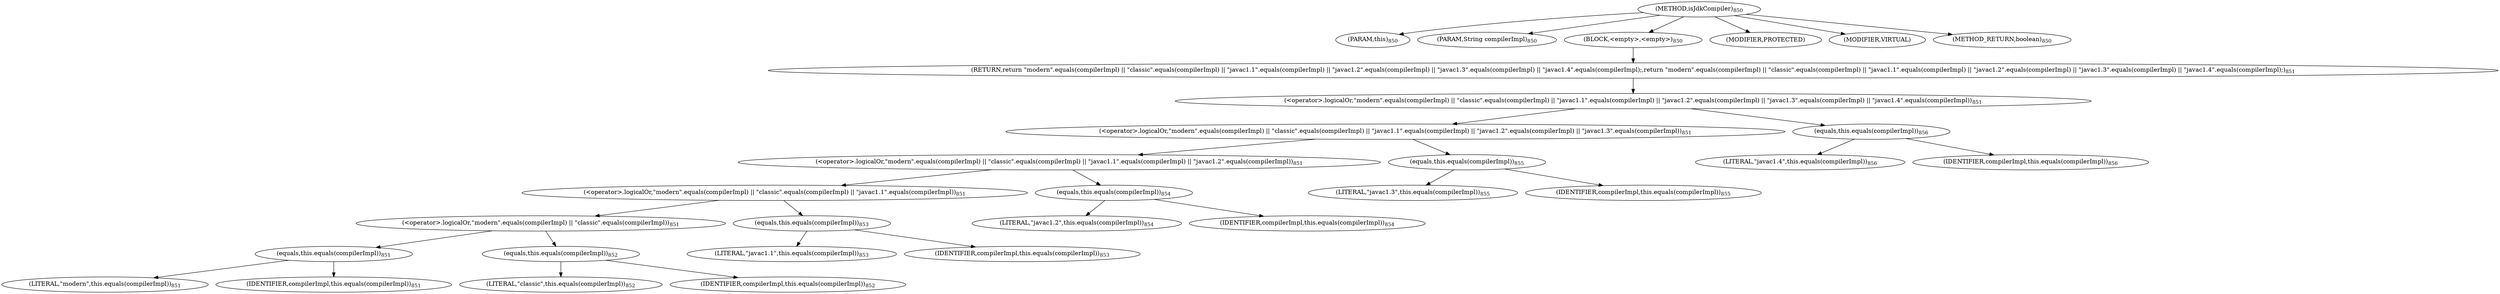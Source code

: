 digraph "isJdkCompiler" {  
"1459" [label = <(METHOD,isJdkCompiler)<SUB>850</SUB>> ]
"1460" [label = <(PARAM,this)<SUB>850</SUB>> ]
"1461" [label = <(PARAM,String compilerImpl)<SUB>850</SUB>> ]
"1462" [label = <(BLOCK,&lt;empty&gt;,&lt;empty&gt;)<SUB>850</SUB>> ]
"1463" [label = <(RETURN,return &quot;modern&quot;.equals(compilerImpl) || &quot;classic&quot;.equals(compilerImpl) || &quot;javac1.1&quot;.equals(compilerImpl) || &quot;javac1.2&quot;.equals(compilerImpl) || &quot;javac1.3&quot;.equals(compilerImpl) || &quot;javac1.4&quot;.equals(compilerImpl);,return &quot;modern&quot;.equals(compilerImpl) || &quot;classic&quot;.equals(compilerImpl) || &quot;javac1.1&quot;.equals(compilerImpl) || &quot;javac1.2&quot;.equals(compilerImpl) || &quot;javac1.3&quot;.equals(compilerImpl) || &quot;javac1.4&quot;.equals(compilerImpl);)<SUB>851</SUB>> ]
"1464" [label = <(&lt;operator&gt;.logicalOr,&quot;modern&quot;.equals(compilerImpl) || &quot;classic&quot;.equals(compilerImpl) || &quot;javac1.1&quot;.equals(compilerImpl) || &quot;javac1.2&quot;.equals(compilerImpl) || &quot;javac1.3&quot;.equals(compilerImpl) || &quot;javac1.4&quot;.equals(compilerImpl))<SUB>851</SUB>> ]
"1465" [label = <(&lt;operator&gt;.logicalOr,&quot;modern&quot;.equals(compilerImpl) || &quot;classic&quot;.equals(compilerImpl) || &quot;javac1.1&quot;.equals(compilerImpl) || &quot;javac1.2&quot;.equals(compilerImpl) || &quot;javac1.3&quot;.equals(compilerImpl))<SUB>851</SUB>> ]
"1466" [label = <(&lt;operator&gt;.logicalOr,&quot;modern&quot;.equals(compilerImpl) || &quot;classic&quot;.equals(compilerImpl) || &quot;javac1.1&quot;.equals(compilerImpl) || &quot;javac1.2&quot;.equals(compilerImpl))<SUB>851</SUB>> ]
"1467" [label = <(&lt;operator&gt;.logicalOr,&quot;modern&quot;.equals(compilerImpl) || &quot;classic&quot;.equals(compilerImpl) || &quot;javac1.1&quot;.equals(compilerImpl))<SUB>851</SUB>> ]
"1468" [label = <(&lt;operator&gt;.logicalOr,&quot;modern&quot;.equals(compilerImpl) || &quot;classic&quot;.equals(compilerImpl))<SUB>851</SUB>> ]
"1469" [label = <(equals,this.equals(compilerImpl))<SUB>851</SUB>> ]
"1470" [label = <(LITERAL,&quot;modern&quot;,this.equals(compilerImpl))<SUB>851</SUB>> ]
"1471" [label = <(IDENTIFIER,compilerImpl,this.equals(compilerImpl))<SUB>851</SUB>> ]
"1472" [label = <(equals,this.equals(compilerImpl))<SUB>852</SUB>> ]
"1473" [label = <(LITERAL,&quot;classic&quot;,this.equals(compilerImpl))<SUB>852</SUB>> ]
"1474" [label = <(IDENTIFIER,compilerImpl,this.equals(compilerImpl))<SUB>852</SUB>> ]
"1475" [label = <(equals,this.equals(compilerImpl))<SUB>853</SUB>> ]
"1476" [label = <(LITERAL,&quot;javac1.1&quot;,this.equals(compilerImpl))<SUB>853</SUB>> ]
"1477" [label = <(IDENTIFIER,compilerImpl,this.equals(compilerImpl))<SUB>853</SUB>> ]
"1478" [label = <(equals,this.equals(compilerImpl))<SUB>854</SUB>> ]
"1479" [label = <(LITERAL,&quot;javac1.2&quot;,this.equals(compilerImpl))<SUB>854</SUB>> ]
"1480" [label = <(IDENTIFIER,compilerImpl,this.equals(compilerImpl))<SUB>854</SUB>> ]
"1481" [label = <(equals,this.equals(compilerImpl))<SUB>855</SUB>> ]
"1482" [label = <(LITERAL,&quot;javac1.3&quot;,this.equals(compilerImpl))<SUB>855</SUB>> ]
"1483" [label = <(IDENTIFIER,compilerImpl,this.equals(compilerImpl))<SUB>855</SUB>> ]
"1484" [label = <(equals,this.equals(compilerImpl))<SUB>856</SUB>> ]
"1485" [label = <(LITERAL,&quot;javac1.4&quot;,this.equals(compilerImpl))<SUB>856</SUB>> ]
"1486" [label = <(IDENTIFIER,compilerImpl,this.equals(compilerImpl))<SUB>856</SUB>> ]
"1487" [label = <(MODIFIER,PROTECTED)> ]
"1488" [label = <(MODIFIER,VIRTUAL)> ]
"1489" [label = <(METHOD_RETURN,boolean)<SUB>850</SUB>> ]
  "1459" -> "1460" 
  "1459" -> "1461" 
  "1459" -> "1462" 
  "1459" -> "1487" 
  "1459" -> "1488" 
  "1459" -> "1489" 
  "1462" -> "1463" 
  "1463" -> "1464" 
  "1464" -> "1465" 
  "1464" -> "1484" 
  "1465" -> "1466" 
  "1465" -> "1481" 
  "1466" -> "1467" 
  "1466" -> "1478" 
  "1467" -> "1468" 
  "1467" -> "1475" 
  "1468" -> "1469" 
  "1468" -> "1472" 
  "1469" -> "1470" 
  "1469" -> "1471" 
  "1472" -> "1473" 
  "1472" -> "1474" 
  "1475" -> "1476" 
  "1475" -> "1477" 
  "1478" -> "1479" 
  "1478" -> "1480" 
  "1481" -> "1482" 
  "1481" -> "1483" 
  "1484" -> "1485" 
  "1484" -> "1486" 
}
